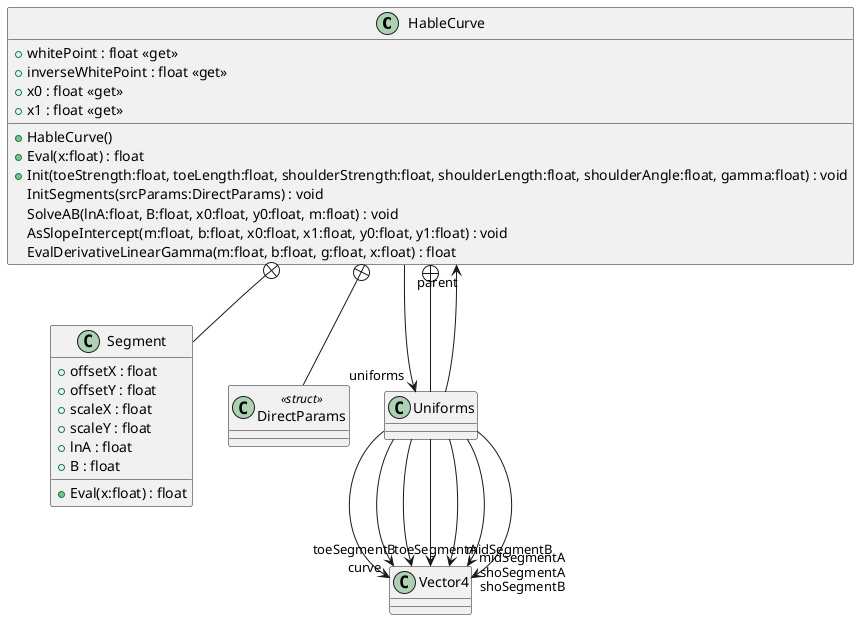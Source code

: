 @startuml
class HableCurve {
    + whitePoint : float <<get>>
    + inverseWhitePoint : float <<get>>
    + x0 : float <<get>>
    + x1 : float <<get>>
    + HableCurve()
    + Eval(x:float) : float
    + Init(toeStrength:float, toeLength:float, shoulderStrength:float, shoulderLength:float, shoulderAngle:float, gamma:float) : void
    InitSegments(srcParams:DirectParams) : void
    SolveAB(lnA:float, B:float, x0:float, y0:float, m:float) : void
    AsSlopeIntercept(m:float, b:float, x0:float, x1:float, y0:float, y1:float) : void
    EvalDerivativeLinearGamma(m:float, b:float, g:float, x:float) : float
}
class Segment {
    + offsetX : float
    + offsetY : float
    + scaleX : float
    + scaleY : float
    + lnA : float
    + B : float
    + Eval(x:float) : float
}
class DirectParams <<struct>> {
}
class Uniforms {
}
HableCurve --> "uniforms" Uniforms
HableCurve +-- Segment
HableCurve +-- DirectParams
HableCurve +-- Uniforms
Uniforms --> "parent" HableCurve
Uniforms --> "curve" Vector4
Uniforms --> "toeSegmentA" Vector4
Uniforms --> "toeSegmentB" Vector4
Uniforms --> "midSegmentA" Vector4
Uniforms --> "midSegmentB" Vector4
Uniforms --> "shoSegmentA" Vector4
Uniforms --> "shoSegmentB" Vector4
@enduml
